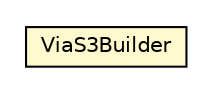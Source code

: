 #!/usr/local/bin/dot
#
# Class diagram 
# Generated by UMLGraph version R5_6-24-gf6e263 (http://www.umlgraph.org/)
#

digraph G {
	edge [fontname="Helvetica",fontsize=10,labelfontname="Helvetica",labelfontsize=10];
	node [fontname="Helvetica",fontsize=10,shape=plaintext];
	nodesep=0.25;
	ranksep=0.5;
	// com.github.davidmoten.rx2.aws.Sqs.ViaS3Builder
	c45 [label=<<table title="com.github.davidmoten.rx2.aws.Sqs.ViaS3Builder" border="0" cellborder="1" cellspacing="0" cellpadding="2" port="p" bgcolor="lemonChiffon" href="./Sqs.ViaS3Builder.html">
		<tr><td><table border="0" cellspacing="0" cellpadding="1">
<tr><td align="center" balign="center"> ViaS3Builder </td></tr>
		</table></td></tr>
		</table>>, URL="./Sqs.ViaS3Builder.html", fontname="Helvetica", fontcolor="black", fontsize=10.0];
}

